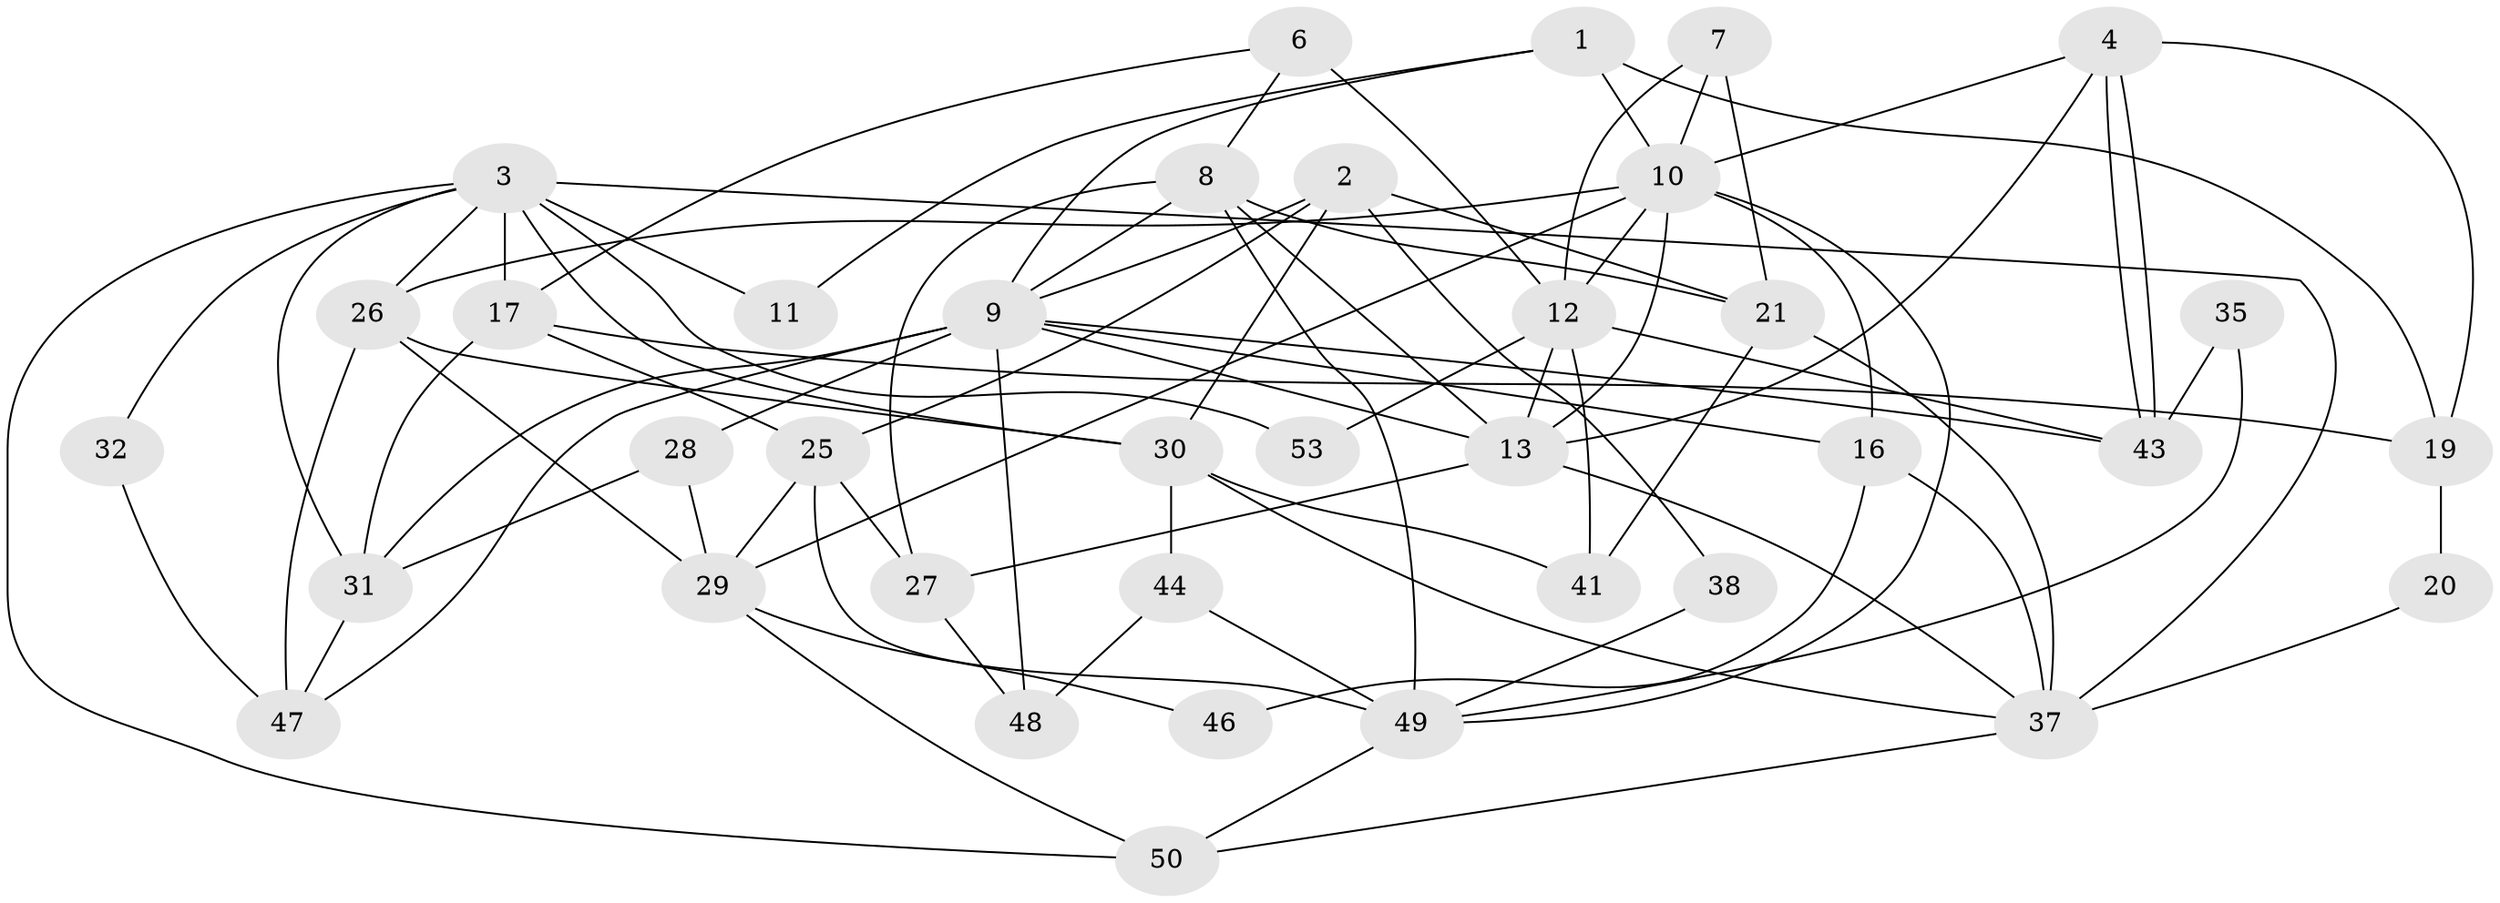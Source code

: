 // original degree distribution, {4: 0.2777777777777778, 6: 0.05555555555555555, 3: 0.2777777777777778, 5: 0.24074074074074073, 7: 0.018518518518518517, 9: 0.018518518518518517, 2: 0.1111111111111111}
// Generated by graph-tools (version 1.1) at 2025/11/02/27/25 16:11:22]
// undirected, 37 vertices, 85 edges
graph export_dot {
graph [start="1"]
  node [color=gray90,style=filled];
  1 [super="+54"];
  2 [super="+15"];
  3 [super="+5"];
  4 [super="+33"];
  6 [super="+42"];
  7;
  8 [super="+24"];
  9 [super="+14"];
  10 [super="+23"];
  11;
  12 [super="+22"];
  13 [super="+36"];
  16;
  17 [super="+18"];
  19;
  20;
  21;
  25 [super="+40"];
  26 [super="+45"];
  27;
  28;
  29 [super="+52"];
  30 [super="+34"];
  31;
  32;
  35;
  37 [super="+39"];
  38;
  41;
  43;
  44;
  46;
  47;
  48;
  49 [super="+51"];
  50;
  53;
  1 -- 19;
  1 -- 10 [weight=2];
  1 -- 11;
  1 -- 9;
  2 -- 30;
  2 -- 25 [weight=2];
  2 -- 38;
  2 -- 9;
  2 -- 21;
  3 -- 11;
  3 -- 32;
  3 -- 50;
  3 -- 17;
  3 -- 26;
  3 -- 37;
  3 -- 53;
  3 -- 30;
  3 -- 31;
  4 -- 43;
  4 -- 43;
  4 -- 10;
  4 -- 19;
  4 -- 13;
  6 -- 12 [weight=2];
  6 -- 17;
  6 -- 8;
  7 -- 10;
  7 -- 21;
  7 -- 12;
  8 -- 21;
  8 -- 13;
  8 -- 49;
  8 -- 27;
  8 -- 9;
  9 -- 16;
  9 -- 28;
  9 -- 43;
  9 -- 47;
  9 -- 48;
  9 -- 31;
  9 -- 13;
  10 -- 49;
  10 -- 12;
  10 -- 16;
  10 -- 29 [weight=2];
  10 -- 13;
  10 -- 26;
  12 -- 53;
  12 -- 41;
  12 -- 43;
  12 -- 13;
  13 -- 37;
  13 -- 27;
  16 -- 37;
  16 -- 46;
  17 -- 31;
  17 -- 19;
  17 -- 25;
  19 -- 20;
  20 -- 37;
  21 -- 41;
  21 -- 37;
  25 -- 49;
  25 -- 27;
  25 -- 29;
  26 -- 30;
  26 -- 47;
  26 -- 29;
  27 -- 48;
  28 -- 29;
  28 -- 31;
  29 -- 50;
  29 -- 46;
  30 -- 44;
  30 -- 41;
  30 -- 37;
  31 -- 47;
  32 -- 47;
  35 -- 43;
  35 -- 49;
  37 -- 50;
  38 -- 49;
  44 -- 48;
  44 -- 49;
  49 -- 50;
}
